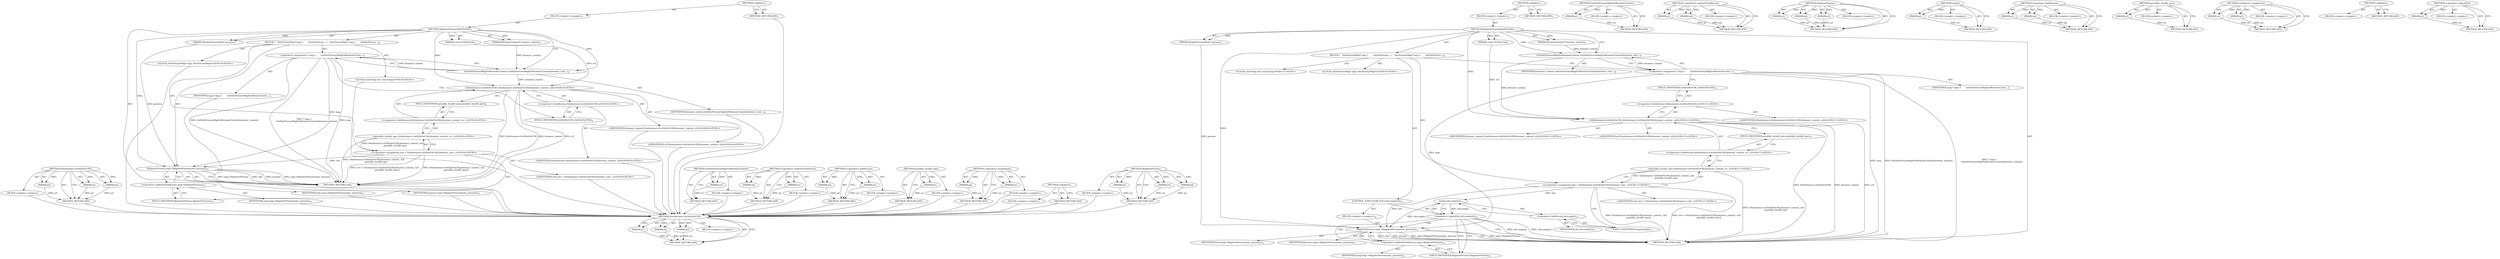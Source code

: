 digraph "&lt;operator&gt;.logicalNot" {
vulnerable_79 [label=<(METHOD,SiteInstance.GetSiteForURL)>];
vulnerable_80 [label=<(PARAM,p1)>];
vulnerable_81 [label=<(PARAM,p2)>];
vulnerable_82 [label=<(PARAM,p3)>];
vulnerable_83 [label=<(BLOCK,&lt;empty&gt;,&lt;empty&gt;)>];
vulnerable_84 [label=<(METHOD_RETURN,ANY)>];
vulnerable_6 [label=<(METHOD,&lt;global&gt;)<SUB>1</SUB>>];
vulnerable_7 [label=<(BLOCK,&lt;empty&gt;,&lt;empty&gt;)<SUB>1</SUB>>];
vulnerable_8 [label=<(METHOD,RegisterProcessHostForSite)<SUB>1</SUB>>];
vulnerable_9 [label=<(PARAM,BrowserContext* browser_context)<SUB>2</SUB>>];
vulnerable_10 [label=<(PARAM,RenderProcessHost* process)<SUB>3</SUB>>];
vulnerable_11 [label=<(PARAM,const GURL&amp; url)<SUB>4</SUB>>];
vulnerable_12 [label=<(BLOCK,{
   SiteProcessMap* map =
       GetSiteProces...,{
   SiteProcessMap* map =
       GetSiteProces...)<SUB>4</SUB>>];
vulnerable_13 [label="<(LOCAL,SiteProcessMap* map: SiteProcessMap*)<SUB>5</SUB>>"];
vulnerable_14 [label=<(&lt;operator&gt;.assignment,* map =
       GetSiteProcessMapForBrowserConte...)<SUB>5</SUB>>];
vulnerable_15 [label=<(IDENTIFIER,map,* map =
       GetSiteProcessMapForBrowserConte...)<SUB>5</SUB>>];
vulnerable_16 [label=<(GetSiteProcessMapForBrowserContext,GetSiteProcessMapForBrowserContext(browser_cont...)<SUB>6</SUB>>];
vulnerable_17 [label=<(IDENTIFIER,browser_context,GetSiteProcessMapForBrowserContext(browser_cont...)<SUB>6</SUB>>];
vulnerable_18 [label="<(LOCAL,std.string site: std.string)<SUB>8</SUB>>"];
vulnerable_19 [label="<(&lt;operator&gt;.assignment,site = SiteInstance::GetSiteForURL(browser_cont...)<SUB>8</SUB>>"];
vulnerable_20 [label="<(IDENTIFIER,site,site = SiteInstance::GetSiteForURL(browser_cont...)<SUB>8</SUB>>"];
vulnerable_21 [label="<(possibly_invalid_spec,SiteInstance::GetSiteForURL(browser_context, ur...)<SUB>8</SUB>>"];
vulnerable_22 [label="<(&lt;operator&gt;.fieldAccess,SiteInstance::GetSiteForURL(browser_context, ur...)<SUB>8</SUB>>"];
vulnerable_23 [label="<(SiteInstance.GetSiteForURL,SiteInstance::GetSiteForURL(browser_context, url))<SUB>8</SUB>>"];
vulnerable_24 [label="<(&lt;operator&gt;.fieldAccess,SiteInstance::GetSiteForURL)<SUB>8</SUB>>"];
vulnerable_25 [label="<(IDENTIFIER,SiteInstance,SiteInstance::GetSiteForURL(browser_context, url))<SUB>8</SUB>>"];
vulnerable_26 [label=<(FIELD_IDENTIFIER,GetSiteForURL,GetSiteForURL)<SUB>8</SUB>>];
vulnerable_27 [label="<(IDENTIFIER,browser_context,SiteInstance::GetSiteForURL(browser_context, url))<SUB>8</SUB>>"];
vulnerable_28 [label="<(IDENTIFIER,url,SiteInstance::GetSiteForURL(browser_context, url))<SUB>8</SUB>>"];
vulnerable_29 [label=<(FIELD_IDENTIFIER,possibly_invalid_spec,possibly_invalid_spec)<SUB>8</SUB>>];
vulnerable_30 [label=<(RegisterProcess,map-&gt;RegisterProcess(site, process))<SUB>10</SUB>>];
vulnerable_31 [label=<(&lt;operator&gt;.indirectFieldAccess,map-&gt;RegisterProcess)<SUB>10</SUB>>];
vulnerable_32 [label=<(IDENTIFIER,map,map-&gt;RegisterProcess(site, process))<SUB>10</SUB>>];
vulnerable_33 [label=<(FIELD_IDENTIFIER,RegisterProcess,RegisterProcess)<SUB>10</SUB>>];
vulnerable_34 [label=<(IDENTIFIER,site,map-&gt;RegisterProcess(site, process))<SUB>10</SUB>>];
vulnerable_35 [label=<(IDENTIFIER,process,map-&gt;RegisterProcess(site, process))<SUB>10</SUB>>];
vulnerable_36 [label=<(METHOD_RETURN,void)<SUB>1</SUB>>];
vulnerable_38 [label=<(METHOD_RETURN,ANY)<SUB>1</SUB>>];
vulnerable_66 [label=<(METHOD,GetSiteProcessMapForBrowserContext)>];
vulnerable_67 [label=<(PARAM,p1)>];
vulnerable_68 [label=<(BLOCK,&lt;empty&gt;,&lt;empty&gt;)>];
vulnerable_69 [label=<(METHOD_RETURN,ANY)>];
vulnerable_91 [label=<(METHOD,&lt;operator&gt;.indirectFieldAccess)>];
vulnerable_92 [label=<(PARAM,p1)>];
vulnerable_93 [label=<(PARAM,p2)>];
vulnerable_94 [label=<(BLOCK,&lt;empty&gt;,&lt;empty&gt;)>];
vulnerable_95 [label=<(METHOD_RETURN,ANY)>];
vulnerable_74 [label=<(METHOD,&lt;operator&gt;.fieldAccess)>];
vulnerable_75 [label=<(PARAM,p1)>];
vulnerable_76 [label=<(PARAM,p2)>];
vulnerable_77 [label=<(BLOCK,&lt;empty&gt;,&lt;empty&gt;)>];
vulnerable_78 [label=<(METHOD_RETURN,ANY)>];
vulnerable_70 [label=<(METHOD,possibly_invalid_spec)>];
vulnerable_71 [label=<(PARAM,p1)>];
vulnerable_72 [label=<(BLOCK,&lt;empty&gt;,&lt;empty&gt;)>];
vulnerable_73 [label=<(METHOD_RETURN,ANY)>];
vulnerable_61 [label=<(METHOD,&lt;operator&gt;.assignment)>];
vulnerable_62 [label=<(PARAM,p1)>];
vulnerable_63 [label=<(PARAM,p2)>];
vulnerable_64 [label=<(BLOCK,&lt;empty&gt;,&lt;empty&gt;)>];
vulnerable_65 [label=<(METHOD_RETURN,ANY)>];
vulnerable_55 [label=<(METHOD,&lt;global&gt;)<SUB>1</SUB>>];
vulnerable_56 [label=<(BLOCK,&lt;empty&gt;,&lt;empty&gt;)>];
vulnerable_57 [label=<(METHOD_RETURN,ANY)>];
vulnerable_85 [label=<(METHOD,RegisterProcess)>];
vulnerable_86 [label=<(PARAM,p1)>];
vulnerable_87 [label=<(PARAM,p2)>];
vulnerable_88 [label=<(PARAM,p3)>];
vulnerable_89 [label=<(BLOCK,&lt;empty&gt;,&lt;empty&gt;)>];
vulnerable_90 [label=<(METHOD_RETURN,ANY)>];
fixed_86 [label=<(METHOD,SiteInstance.GetSiteForURL)>];
fixed_87 [label=<(PARAM,p1)>];
fixed_88 [label=<(PARAM,p2)>];
fixed_89 [label=<(PARAM,p3)>];
fixed_90 [label=<(BLOCK,&lt;empty&gt;,&lt;empty&gt;)>];
fixed_91 [label=<(METHOD_RETURN,ANY)>];
fixed_6 [label=<(METHOD,&lt;global&gt;)<SUB>1</SUB>>];
fixed_7 [label=<(BLOCK,&lt;empty&gt;,&lt;empty&gt;)<SUB>1</SUB>>];
fixed_8 [label=<(METHOD,RegisterProcessHostForSite)<SUB>1</SUB>>];
fixed_9 [label=<(PARAM,BrowserContext* browser_context)<SUB>2</SUB>>];
fixed_10 [label=<(PARAM,RenderProcessHost* process)<SUB>3</SUB>>];
fixed_11 [label=<(PARAM,const GURL&amp; url)<SUB>4</SUB>>];
fixed_12 [label=<(BLOCK,{
   SiteProcessMap* map =
       GetSiteProces...,{
   SiteProcessMap* map =
       GetSiteProces...)<SUB>4</SUB>>];
fixed_13 [label="<(LOCAL,SiteProcessMap* map: SiteProcessMap*)<SUB>5</SUB>>"];
fixed_14 [label=<(&lt;operator&gt;.assignment,* map =
       GetSiteProcessMapForBrowserConte...)<SUB>5</SUB>>];
fixed_15 [label=<(IDENTIFIER,map,* map =
       GetSiteProcessMapForBrowserConte...)<SUB>5</SUB>>];
fixed_16 [label=<(GetSiteProcessMapForBrowserContext,GetSiteProcessMapForBrowserContext(browser_cont...)<SUB>6</SUB>>];
fixed_17 [label=<(IDENTIFIER,browser_context,GetSiteProcessMapForBrowserContext(browser_cont...)<SUB>6</SUB>>];
fixed_18 [label="<(LOCAL,std.string site: std.string)<SUB>11</SUB>>"];
fixed_19 [label="<(&lt;operator&gt;.assignment,site = SiteInstance::GetSiteForURL(browser_cont...)<SUB>11</SUB>>"];
fixed_20 [label="<(IDENTIFIER,site,site = SiteInstance::GetSiteForURL(browser_cont...)<SUB>11</SUB>>"];
fixed_21 [label="<(possibly_invalid_spec,SiteInstance::GetSiteForURL(browser_context, ur...)<SUB>11</SUB>>"];
fixed_22 [label="<(&lt;operator&gt;.fieldAccess,SiteInstance::GetSiteForURL(browser_context, ur...)<SUB>11</SUB>>"];
fixed_23 [label="<(SiteInstance.GetSiteForURL,SiteInstance::GetSiteForURL(browser_context, url))<SUB>11</SUB>>"];
fixed_24 [label="<(&lt;operator&gt;.fieldAccess,SiteInstance::GetSiteForURL)<SUB>11</SUB>>"];
fixed_25 [label="<(IDENTIFIER,SiteInstance,SiteInstance::GetSiteForURL(browser_context, url))<SUB>11</SUB>>"];
fixed_26 [label=<(FIELD_IDENTIFIER,GetSiteForURL,GetSiteForURL)<SUB>11</SUB>>];
fixed_27 [label="<(IDENTIFIER,browser_context,SiteInstance::GetSiteForURL(browser_context, url))<SUB>11</SUB>>"];
fixed_28 [label="<(IDENTIFIER,url,SiteInstance::GetSiteForURL(browser_context, url))<SUB>11</SUB>>"];
fixed_29 [label=<(FIELD_IDENTIFIER,possibly_invalid_spec,possibly_invalid_spec)<SUB>11</SUB>>];
fixed_30 [label=<(CONTROL_STRUCTURE,IF,if (!site.empty()))<SUB>13</SUB>>];
fixed_31 [label=<(&lt;operator&gt;.logicalNot,!site.empty())<SUB>13</SUB>>];
fixed_32 [label=<(empty,site.empty())<SUB>13</SUB>>];
fixed_33 [label=<(&lt;operator&gt;.fieldAccess,site.empty)<SUB>13</SUB>>];
fixed_34 [label=<(IDENTIFIER,site,site.empty())<SUB>13</SUB>>];
fixed_35 [label=<(FIELD_IDENTIFIER,empty,empty)<SUB>13</SUB>>];
fixed_36 [label=<(BLOCK,&lt;empty&gt;,&lt;empty&gt;)<SUB>14</SUB>>];
fixed_37 [label=<(RegisterProcess,map-&gt;RegisterProcess(site, process))<SUB>14</SUB>>];
fixed_38 [label=<(&lt;operator&gt;.indirectFieldAccess,map-&gt;RegisterProcess)<SUB>14</SUB>>];
fixed_39 [label=<(IDENTIFIER,map,map-&gt;RegisterProcess(site, process))<SUB>14</SUB>>];
fixed_40 [label=<(FIELD_IDENTIFIER,RegisterProcess,RegisterProcess)<SUB>14</SUB>>];
fixed_41 [label=<(IDENTIFIER,site,map-&gt;RegisterProcess(site, process))<SUB>14</SUB>>];
fixed_42 [label=<(IDENTIFIER,process,map-&gt;RegisterProcess(site, process))<SUB>14</SUB>>];
fixed_43 [label=<(METHOD_RETURN,void)<SUB>1</SUB>>];
fixed_45 [label=<(METHOD_RETURN,ANY)<SUB>1</SUB>>];
fixed_73 [label=<(METHOD,GetSiteProcessMapForBrowserContext)>];
fixed_74 [label=<(PARAM,p1)>];
fixed_75 [label=<(BLOCK,&lt;empty&gt;,&lt;empty&gt;)>];
fixed_76 [label=<(METHOD_RETURN,ANY)>];
fixed_106 [label=<(METHOD,&lt;operator&gt;.indirectFieldAccess)>];
fixed_107 [label=<(PARAM,p1)>];
fixed_108 [label=<(PARAM,p2)>];
fixed_109 [label=<(BLOCK,&lt;empty&gt;,&lt;empty&gt;)>];
fixed_110 [label=<(METHOD_RETURN,ANY)>];
fixed_100 [label=<(METHOD,RegisterProcess)>];
fixed_101 [label=<(PARAM,p1)>];
fixed_102 [label=<(PARAM,p2)>];
fixed_103 [label=<(PARAM,p3)>];
fixed_104 [label=<(BLOCK,&lt;empty&gt;,&lt;empty&gt;)>];
fixed_105 [label=<(METHOD_RETURN,ANY)>];
fixed_96 [label=<(METHOD,empty)>];
fixed_97 [label=<(PARAM,p1)>];
fixed_98 [label=<(BLOCK,&lt;empty&gt;,&lt;empty&gt;)>];
fixed_99 [label=<(METHOD_RETURN,ANY)>];
fixed_81 [label=<(METHOD,&lt;operator&gt;.fieldAccess)>];
fixed_82 [label=<(PARAM,p1)>];
fixed_83 [label=<(PARAM,p2)>];
fixed_84 [label=<(BLOCK,&lt;empty&gt;,&lt;empty&gt;)>];
fixed_85 [label=<(METHOD_RETURN,ANY)>];
fixed_77 [label=<(METHOD,possibly_invalid_spec)>];
fixed_78 [label=<(PARAM,p1)>];
fixed_79 [label=<(BLOCK,&lt;empty&gt;,&lt;empty&gt;)>];
fixed_80 [label=<(METHOD_RETURN,ANY)>];
fixed_68 [label=<(METHOD,&lt;operator&gt;.assignment)>];
fixed_69 [label=<(PARAM,p1)>];
fixed_70 [label=<(PARAM,p2)>];
fixed_71 [label=<(BLOCK,&lt;empty&gt;,&lt;empty&gt;)>];
fixed_72 [label=<(METHOD_RETURN,ANY)>];
fixed_62 [label=<(METHOD,&lt;global&gt;)<SUB>1</SUB>>];
fixed_63 [label=<(BLOCK,&lt;empty&gt;,&lt;empty&gt;)>];
fixed_64 [label=<(METHOD_RETURN,ANY)>];
fixed_92 [label=<(METHOD,&lt;operator&gt;.logicalNot)>];
fixed_93 [label=<(PARAM,p1)>];
fixed_94 [label=<(BLOCK,&lt;empty&gt;,&lt;empty&gt;)>];
fixed_95 [label=<(METHOD_RETURN,ANY)>];
vulnerable_79 -> vulnerable_80  [key=0, label="AST: "];
vulnerable_79 -> vulnerable_80  [key=1, label="DDG: "];
vulnerable_79 -> vulnerable_83  [key=0, label="AST: "];
vulnerable_79 -> vulnerable_81  [key=0, label="AST: "];
vulnerable_79 -> vulnerable_81  [key=1, label="DDG: "];
vulnerable_79 -> vulnerable_84  [key=0, label="AST: "];
vulnerable_79 -> vulnerable_84  [key=1, label="CFG: "];
vulnerable_79 -> vulnerable_82  [key=0, label="AST: "];
vulnerable_79 -> vulnerable_82  [key=1, label="DDG: "];
vulnerable_80 -> vulnerable_84  [key=0, label="DDG: p1"];
vulnerable_81 -> vulnerable_84  [key=0, label="DDG: p2"];
vulnerable_82 -> vulnerable_84  [key=0, label="DDG: p3"];
vulnerable_83 -> fixed_86  [key=0];
vulnerable_84 -> fixed_86  [key=0];
vulnerable_6 -> vulnerable_7  [key=0, label="AST: "];
vulnerable_6 -> vulnerable_38  [key=0, label="AST: "];
vulnerable_6 -> vulnerable_38  [key=1, label="CFG: "];
vulnerable_7 -> vulnerable_8  [key=0, label="AST: "];
vulnerable_8 -> vulnerable_9  [key=0, label="AST: "];
vulnerable_8 -> vulnerable_9  [key=1, label="DDG: "];
vulnerable_8 -> vulnerable_10  [key=0, label="AST: "];
vulnerable_8 -> vulnerable_10  [key=1, label="DDG: "];
vulnerable_8 -> vulnerable_11  [key=0, label="AST: "];
vulnerable_8 -> vulnerable_11  [key=1, label="DDG: "];
vulnerable_8 -> vulnerable_12  [key=0, label="AST: "];
vulnerable_8 -> vulnerable_36  [key=0, label="AST: "];
vulnerable_8 -> vulnerable_16  [key=0, label="CFG: "];
vulnerable_8 -> vulnerable_16  [key=1, label="DDG: "];
vulnerable_8 -> vulnerable_30  [key=0, label="DDG: "];
vulnerable_8 -> vulnerable_23  [key=0, label="DDG: "];
vulnerable_9 -> vulnerable_16  [key=0, label="DDG: browser_context"];
vulnerable_10 -> vulnerable_30  [key=0, label="DDG: process"];
vulnerable_11 -> vulnerable_23  [key=0, label="DDG: url"];
vulnerable_12 -> vulnerable_13  [key=0, label="AST: "];
vulnerable_12 -> vulnerable_14  [key=0, label="AST: "];
vulnerable_12 -> vulnerable_18  [key=0, label="AST: "];
vulnerable_12 -> vulnerable_19  [key=0, label="AST: "];
vulnerable_12 -> vulnerable_30  [key=0, label="AST: "];
vulnerable_13 -> fixed_86  [key=0];
vulnerable_14 -> vulnerable_15  [key=0, label="AST: "];
vulnerable_14 -> vulnerable_16  [key=0, label="AST: "];
vulnerable_14 -> vulnerable_26  [key=0, label="CFG: "];
vulnerable_14 -> vulnerable_36  [key=0, label="DDG: map"];
vulnerable_14 -> vulnerable_36  [key=1, label="DDG: GetSiteProcessMapForBrowserContext(browser_context)"];
vulnerable_14 -> vulnerable_36  [key=2, label="DDG: * map =
       GetSiteProcessMapForBrowserContext(browser_context)"];
vulnerable_14 -> vulnerable_30  [key=0, label="DDG: map"];
vulnerable_15 -> fixed_86  [key=0];
vulnerable_16 -> vulnerable_17  [key=0, label="AST: "];
vulnerable_16 -> vulnerable_14  [key=0, label="CFG: "];
vulnerable_16 -> vulnerable_14  [key=1, label="DDG: browser_context"];
vulnerable_16 -> vulnerable_23  [key=0, label="DDG: browser_context"];
vulnerable_17 -> fixed_86  [key=0];
vulnerable_18 -> fixed_86  [key=0];
vulnerable_19 -> vulnerable_20  [key=0, label="AST: "];
vulnerable_19 -> vulnerable_21  [key=0, label="AST: "];
vulnerable_19 -> vulnerable_33  [key=0, label="CFG: "];
vulnerable_19 -> vulnerable_36  [key=0, label="DDG: SiteInstance::GetSiteForURL(browser_context, url)
       .possibly_invalid_spec()"];
vulnerable_19 -> vulnerable_36  [key=1, label="DDG: site = SiteInstance::GetSiteForURL(browser_context, url)
       .possibly_invalid_spec()"];
vulnerable_19 -> vulnerable_30  [key=0, label="DDG: site"];
vulnerable_20 -> fixed_86  [key=0];
vulnerable_21 -> vulnerable_22  [key=0, label="AST: "];
vulnerable_21 -> vulnerable_19  [key=0, label="CFG: "];
vulnerable_21 -> vulnerable_19  [key=1, label="DDG: SiteInstance::GetSiteForURL(browser_context, url)
       .possibly_invalid_spec"];
vulnerable_21 -> vulnerable_36  [key=0, label="DDG: SiteInstance::GetSiteForURL(browser_context, url)
       .possibly_invalid_spec"];
vulnerable_22 -> vulnerable_23  [key=0, label="AST: "];
vulnerable_22 -> vulnerable_29  [key=0, label="AST: "];
vulnerable_22 -> vulnerable_21  [key=0, label="CFG: "];
vulnerable_23 -> vulnerable_24  [key=0, label="AST: "];
vulnerable_23 -> vulnerable_27  [key=0, label="AST: "];
vulnerable_23 -> vulnerable_28  [key=0, label="AST: "];
vulnerable_23 -> vulnerable_29  [key=0, label="CFG: "];
vulnerable_23 -> vulnerable_36  [key=0, label="DDG: SiteInstance::GetSiteForURL"];
vulnerable_23 -> vulnerable_36  [key=1, label="DDG: browser_context"];
vulnerable_23 -> vulnerable_36  [key=2, label="DDG: url"];
vulnerable_24 -> vulnerable_25  [key=0, label="AST: "];
vulnerable_24 -> vulnerable_26  [key=0, label="AST: "];
vulnerable_24 -> vulnerable_23  [key=0, label="CFG: "];
vulnerable_25 -> fixed_86  [key=0];
vulnerable_26 -> vulnerable_24  [key=0, label="CFG: "];
vulnerable_27 -> fixed_86  [key=0];
vulnerable_28 -> fixed_86  [key=0];
vulnerable_29 -> vulnerable_22  [key=0, label="CFG: "];
vulnerable_30 -> vulnerable_31  [key=0, label="AST: "];
vulnerable_30 -> vulnerable_34  [key=0, label="AST: "];
vulnerable_30 -> vulnerable_35  [key=0, label="AST: "];
vulnerable_30 -> vulnerable_36  [key=0, label="CFG: "];
vulnerable_30 -> vulnerable_36  [key=1, label="DDG: map-&gt;RegisterProcess"];
vulnerable_30 -> vulnerable_36  [key=2, label="DDG: site"];
vulnerable_30 -> vulnerable_36  [key=3, label="DDG: process"];
vulnerable_30 -> vulnerable_36  [key=4, label="DDG: map-&gt;RegisterProcess(site, process)"];
vulnerable_31 -> vulnerable_32  [key=0, label="AST: "];
vulnerable_31 -> vulnerable_33  [key=0, label="AST: "];
vulnerable_31 -> vulnerable_30  [key=0, label="CFG: "];
vulnerable_32 -> fixed_86  [key=0];
vulnerable_33 -> vulnerable_31  [key=0, label="CFG: "];
vulnerable_34 -> fixed_86  [key=0];
vulnerable_35 -> fixed_86  [key=0];
vulnerable_36 -> fixed_86  [key=0];
vulnerable_38 -> fixed_86  [key=0];
vulnerable_66 -> vulnerable_67  [key=0, label="AST: "];
vulnerable_66 -> vulnerable_67  [key=1, label="DDG: "];
vulnerable_66 -> vulnerable_68  [key=0, label="AST: "];
vulnerable_66 -> vulnerable_69  [key=0, label="AST: "];
vulnerable_66 -> vulnerable_69  [key=1, label="CFG: "];
vulnerable_67 -> vulnerable_69  [key=0, label="DDG: p1"];
vulnerable_68 -> fixed_86  [key=0];
vulnerable_69 -> fixed_86  [key=0];
vulnerable_91 -> vulnerable_92  [key=0, label="AST: "];
vulnerable_91 -> vulnerable_92  [key=1, label="DDG: "];
vulnerable_91 -> vulnerable_94  [key=0, label="AST: "];
vulnerable_91 -> vulnerable_93  [key=0, label="AST: "];
vulnerable_91 -> vulnerable_93  [key=1, label="DDG: "];
vulnerable_91 -> vulnerable_95  [key=0, label="AST: "];
vulnerable_91 -> vulnerable_95  [key=1, label="CFG: "];
vulnerable_92 -> vulnerable_95  [key=0, label="DDG: p1"];
vulnerable_93 -> vulnerable_95  [key=0, label="DDG: p2"];
vulnerable_94 -> fixed_86  [key=0];
vulnerable_95 -> fixed_86  [key=0];
vulnerable_74 -> vulnerable_75  [key=0, label="AST: "];
vulnerable_74 -> vulnerable_75  [key=1, label="DDG: "];
vulnerable_74 -> vulnerable_77  [key=0, label="AST: "];
vulnerable_74 -> vulnerable_76  [key=0, label="AST: "];
vulnerable_74 -> vulnerable_76  [key=1, label="DDG: "];
vulnerable_74 -> vulnerable_78  [key=0, label="AST: "];
vulnerable_74 -> vulnerable_78  [key=1, label="CFG: "];
vulnerable_75 -> vulnerable_78  [key=0, label="DDG: p1"];
vulnerable_76 -> vulnerable_78  [key=0, label="DDG: p2"];
vulnerable_77 -> fixed_86  [key=0];
vulnerable_78 -> fixed_86  [key=0];
vulnerable_70 -> vulnerable_71  [key=0, label="AST: "];
vulnerable_70 -> vulnerable_71  [key=1, label="DDG: "];
vulnerable_70 -> vulnerable_72  [key=0, label="AST: "];
vulnerable_70 -> vulnerable_73  [key=0, label="AST: "];
vulnerable_70 -> vulnerable_73  [key=1, label="CFG: "];
vulnerable_71 -> vulnerable_73  [key=0, label="DDG: p1"];
vulnerable_72 -> fixed_86  [key=0];
vulnerable_73 -> fixed_86  [key=0];
vulnerable_61 -> vulnerable_62  [key=0, label="AST: "];
vulnerable_61 -> vulnerable_62  [key=1, label="DDG: "];
vulnerable_61 -> vulnerable_64  [key=0, label="AST: "];
vulnerable_61 -> vulnerable_63  [key=0, label="AST: "];
vulnerable_61 -> vulnerable_63  [key=1, label="DDG: "];
vulnerable_61 -> vulnerable_65  [key=0, label="AST: "];
vulnerable_61 -> vulnerable_65  [key=1, label="CFG: "];
vulnerable_62 -> vulnerable_65  [key=0, label="DDG: p1"];
vulnerable_63 -> vulnerable_65  [key=0, label="DDG: p2"];
vulnerable_64 -> fixed_86  [key=0];
vulnerable_65 -> fixed_86  [key=0];
vulnerable_55 -> vulnerable_56  [key=0, label="AST: "];
vulnerable_55 -> vulnerable_57  [key=0, label="AST: "];
vulnerable_55 -> vulnerable_57  [key=1, label="CFG: "];
vulnerable_56 -> fixed_86  [key=0];
vulnerable_57 -> fixed_86  [key=0];
vulnerable_85 -> vulnerable_86  [key=0, label="AST: "];
vulnerable_85 -> vulnerable_86  [key=1, label="DDG: "];
vulnerable_85 -> vulnerable_89  [key=0, label="AST: "];
vulnerable_85 -> vulnerable_87  [key=0, label="AST: "];
vulnerable_85 -> vulnerable_87  [key=1, label="DDG: "];
vulnerable_85 -> vulnerable_90  [key=0, label="AST: "];
vulnerable_85 -> vulnerable_90  [key=1, label="CFG: "];
vulnerable_85 -> vulnerable_88  [key=0, label="AST: "];
vulnerable_85 -> vulnerable_88  [key=1, label="DDG: "];
vulnerable_86 -> vulnerable_90  [key=0, label="DDG: p1"];
vulnerable_87 -> vulnerable_90  [key=0, label="DDG: p2"];
vulnerable_88 -> vulnerable_90  [key=0, label="DDG: p3"];
vulnerable_89 -> fixed_86  [key=0];
vulnerable_90 -> fixed_86  [key=0];
fixed_86 -> fixed_87  [key=0, label="AST: "];
fixed_86 -> fixed_87  [key=1, label="DDG: "];
fixed_86 -> fixed_90  [key=0, label="AST: "];
fixed_86 -> fixed_88  [key=0, label="AST: "];
fixed_86 -> fixed_88  [key=1, label="DDG: "];
fixed_86 -> fixed_91  [key=0, label="AST: "];
fixed_86 -> fixed_91  [key=1, label="CFG: "];
fixed_86 -> fixed_89  [key=0, label="AST: "];
fixed_86 -> fixed_89  [key=1, label="DDG: "];
fixed_87 -> fixed_91  [key=0, label="DDG: p1"];
fixed_88 -> fixed_91  [key=0, label="DDG: p2"];
fixed_89 -> fixed_91  [key=0, label="DDG: p3"];
fixed_6 -> fixed_7  [key=0, label="AST: "];
fixed_6 -> fixed_45  [key=0, label="AST: "];
fixed_6 -> fixed_45  [key=1, label="CFG: "];
fixed_7 -> fixed_8  [key=0, label="AST: "];
fixed_8 -> fixed_9  [key=0, label="AST: "];
fixed_8 -> fixed_9  [key=1, label="DDG: "];
fixed_8 -> fixed_10  [key=0, label="AST: "];
fixed_8 -> fixed_10  [key=1, label="DDG: "];
fixed_8 -> fixed_11  [key=0, label="AST: "];
fixed_8 -> fixed_11  [key=1, label="DDG: "];
fixed_8 -> fixed_12  [key=0, label="AST: "];
fixed_8 -> fixed_43  [key=0, label="AST: "];
fixed_8 -> fixed_16  [key=0, label="CFG: "];
fixed_8 -> fixed_16  [key=1, label="DDG: "];
fixed_8 -> fixed_37  [key=0, label="DDG: "];
fixed_8 -> fixed_23  [key=0, label="DDG: "];
fixed_9 -> fixed_16  [key=0, label="DDG: browser_context"];
fixed_10 -> fixed_37  [key=0, label="DDG: process"];
fixed_11 -> fixed_23  [key=0, label="DDG: url"];
fixed_12 -> fixed_13  [key=0, label="AST: "];
fixed_12 -> fixed_14  [key=0, label="AST: "];
fixed_12 -> fixed_18  [key=0, label="AST: "];
fixed_12 -> fixed_19  [key=0, label="AST: "];
fixed_12 -> fixed_30  [key=0, label="AST: "];
fixed_14 -> fixed_15  [key=0, label="AST: "];
fixed_14 -> fixed_16  [key=0, label="AST: "];
fixed_14 -> fixed_26  [key=0, label="CFG: "];
fixed_14 -> fixed_43  [key=0, label="DDG: map"];
fixed_14 -> fixed_43  [key=1, label="DDG: GetSiteProcessMapForBrowserContext(browser_context)"];
fixed_14 -> fixed_43  [key=2, label="DDG: * map =
       GetSiteProcessMapForBrowserContext(browser_context)"];
fixed_14 -> fixed_37  [key=0, label="DDG: map"];
fixed_16 -> fixed_17  [key=0, label="AST: "];
fixed_16 -> fixed_14  [key=0, label="CFG: "];
fixed_16 -> fixed_14  [key=1, label="DDG: browser_context"];
fixed_16 -> fixed_23  [key=0, label="DDG: browser_context"];
fixed_19 -> fixed_20  [key=0, label="AST: "];
fixed_19 -> fixed_21  [key=0, label="AST: "];
fixed_19 -> fixed_35  [key=0, label="CFG: "];
fixed_19 -> fixed_43  [key=0, label="DDG: SiteInstance::GetSiteForURL(browser_context, url)
       .possibly_invalid_spec()"];
fixed_19 -> fixed_43  [key=1, label="DDG: site = SiteInstance::GetSiteForURL(browser_context, url)
       .possibly_invalid_spec()"];
fixed_19 -> fixed_32  [key=0, label="DDG: site"];
fixed_19 -> fixed_37  [key=0, label="DDG: site"];
fixed_21 -> fixed_22  [key=0, label="AST: "];
fixed_21 -> fixed_19  [key=0, label="CFG: "];
fixed_21 -> fixed_19  [key=1, label="DDG: SiteInstance::GetSiteForURL(browser_context, url)
       .possibly_invalid_spec"];
fixed_21 -> fixed_43  [key=0, label="DDG: SiteInstance::GetSiteForURL(browser_context, url)
       .possibly_invalid_spec"];
fixed_22 -> fixed_23  [key=0, label="AST: "];
fixed_22 -> fixed_29  [key=0, label="AST: "];
fixed_22 -> fixed_21  [key=0, label="CFG: "];
fixed_23 -> fixed_24  [key=0, label="AST: "];
fixed_23 -> fixed_27  [key=0, label="AST: "];
fixed_23 -> fixed_28  [key=0, label="AST: "];
fixed_23 -> fixed_29  [key=0, label="CFG: "];
fixed_23 -> fixed_43  [key=0, label="DDG: SiteInstance::GetSiteForURL"];
fixed_23 -> fixed_43  [key=1, label="DDG: browser_context"];
fixed_23 -> fixed_43  [key=2, label="DDG: url"];
fixed_24 -> fixed_25  [key=0, label="AST: "];
fixed_24 -> fixed_26  [key=0, label="AST: "];
fixed_24 -> fixed_23  [key=0, label="CFG: "];
fixed_26 -> fixed_24  [key=0, label="CFG: "];
fixed_29 -> fixed_22  [key=0, label="CFG: "];
fixed_30 -> fixed_31  [key=0, label="AST: "];
fixed_30 -> fixed_36  [key=0, label="AST: "];
fixed_31 -> fixed_32  [key=0, label="AST: "];
fixed_31 -> fixed_43  [key=0, label="CFG: "];
fixed_31 -> fixed_43  [key=1, label="DDG: site.empty()"];
fixed_31 -> fixed_43  [key=2, label="DDG: !site.empty()"];
fixed_31 -> fixed_40  [key=0, label="CFG: "];
fixed_31 -> fixed_40  [key=1, label="CDG: "];
fixed_31 -> fixed_38  [key=0, label="CDG: "];
fixed_31 -> fixed_37  [key=0, label="CDG: "];
fixed_32 -> fixed_33  [key=0, label="AST: "];
fixed_32 -> fixed_31  [key=0, label="CFG: "];
fixed_32 -> fixed_31  [key=1, label="DDG: site.empty"];
fixed_32 -> fixed_37  [key=0, label="DDG: site.empty"];
fixed_33 -> fixed_34  [key=0, label="AST: "];
fixed_33 -> fixed_35  [key=0, label="AST: "];
fixed_33 -> fixed_32  [key=0, label="CFG: "];
fixed_35 -> fixed_33  [key=0, label="CFG: "];
fixed_36 -> fixed_37  [key=0, label="AST: "];
fixed_37 -> fixed_38  [key=0, label="AST: "];
fixed_37 -> fixed_41  [key=0, label="AST: "];
fixed_37 -> fixed_42  [key=0, label="AST: "];
fixed_37 -> fixed_43  [key=0, label="CFG: "];
fixed_37 -> fixed_43  [key=1, label="DDG: map-&gt;RegisterProcess"];
fixed_37 -> fixed_43  [key=2, label="DDG: site"];
fixed_37 -> fixed_43  [key=3, label="DDG: process"];
fixed_37 -> fixed_43  [key=4, label="DDG: map-&gt;RegisterProcess(site, process)"];
fixed_38 -> fixed_39  [key=0, label="AST: "];
fixed_38 -> fixed_40  [key=0, label="AST: "];
fixed_38 -> fixed_37  [key=0, label="CFG: "];
fixed_40 -> fixed_38  [key=0, label="CFG: "];
fixed_73 -> fixed_74  [key=0, label="AST: "];
fixed_73 -> fixed_74  [key=1, label="DDG: "];
fixed_73 -> fixed_75  [key=0, label="AST: "];
fixed_73 -> fixed_76  [key=0, label="AST: "];
fixed_73 -> fixed_76  [key=1, label="CFG: "];
fixed_74 -> fixed_76  [key=0, label="DDG: p1"];
fixed_106 -> fixed_107  [key=0, label="AST: "];
fixed_106 -> fixed_107  [key=1, label="DDG: "];
fixed_106 -> fixed_109  [key=0, label="AST: "];
fixed_106 -> fixed_108  [key=0, label="AST: "];
fixed_106 -> fixed_108  [key=1, label="DDG: "];
fixed_106 -> fixed_110  [key=0, label="AST: "];
fixed_106 -> fixed_110  [key=1, label="CFG: "];
fixed_107 -> fixed_110  [key=0, label="DDG: p1"];
fixed_108 -> fixed_110  [key=0, label="DDG: p2"];
fixed_100 -> fixed_101  [key=0, label="AST: "];
fixed_100 -> fixed_101  [key=1, label="DDG: "];
fixed_100 -> fixed_104  [key=0, label="AST: "];
fixed_100 -> fixed_102  [key=0, label="AST: "];
fixed_100 -> fixed_102  [key=1, label="DDG: "];
fixed_100 -> fixed_105  [key=0, label="AST: "];
fixed_100 -> fixed_105  [key=1, label="CFG: "];
fixed_100 -> fixed_103  [key=0, label="AST: "];
fixed_100 -> fixed_103  [key=1, label="DDG: "];
fixed_101 -> fixed_105  [key=0, label="DDG: p1"];
fixed_102 -> fixed_105  [key=0, label="DDG: p2"];
fixed_103 -> fixed_105  [key=0, label="DDG: p3"];
fixed_96 -> fixed_97  [key=0, label="AST: "];
fixed_96 -> fixed_97  [key=1, label="DDG: "];
fixed_96 -> fixed_98  [key=0, label="AST: "];
fixed_96 -> fixed_99  [key=0, label="AST: "];
fixed_96 -> fixed_99  [key=1, label="CFG: "];
fixed_97 -> fixed_99  [key=0, label="DDG: p1"];
fixed_81 -> fixed_82  [key=0, label="AST: "];
fixed_81 -> fixed_82  [key=1, label="DDG: "];
fixed_81 -> fixed_84  [key=0, label="AST: "];
fixed_81 -> fixed_83  [key=0, label="AST: "];
fixed_81 -> fixed_83  [key=1, label="DDG: "];
fixed_81 -> fixed_85  [key=0, label="AST: "];
fixed_81 -> fixed_85  [key=1, label="CFG: "];
fixed_82 -> fixed_85  [key=0, label="DDG: p1"];
fixed_83 -> fixed_85  [key=0, label="DDG: p2"];
fixed_77 -> fixed_78  [key=0, label="AST: "];
fixed_77 -> fixed_78  [key=1, label="DDG: "];
fixed_77 -> fixed_79  [key=0, label="AST: "];
fixed_77 -> fixed_80  [key=0, label="AST: "];
fixed_77 -> fixed_80  [key=1, label="CFG: "];
fixed_78 -> fixed_80  [key=0, label="DDG: p1"];
fixed_68 -> fixed_69  [key=0, label="AST: "];
fixed_68 -> fixed_69  [key=1, label="DDG: "];
fixed_68 -> fixed_71  [key=0, label="AST: "];
fixed_68 -> fixed_70  [key=0, label="AST: "];
fixed_68 -> fixed_70  [key=1, label="DDG: "];
fixed_68 -> fixed_72  [key=0, label="AST: "];
fixed_68 -> fixed_72  [key=1, label="CFG: "];
fixed_69 -> fixed_72  [key=0, label="DDG: p1"];
fixed_70 -> fixed_72  [key=0, label="DDG: p2"];
fixed_62 -> fixed_63  [key=0, label="AST: "];
fixed_62 -> fixed_64  [key=0, label="AST: "];
fixed_62 -> fixed_64  [key=1, label="CFG: "];
fixed_92 -> fixed_93  [key=0, label="AST: "];
fixed_92 -> fixed_93  [key=1, label="DDG: "];
fixed_92 -> fixed_94  [key=0, label="AST: "];
fixed_92 -> fixed_95  [key=0, label="AST: "];
fixed_92 -> fixed_95  [key=1, label="CFG: "];
fixed_93 -> fixed_95  [key=0, label="DDG: p1"];
}
